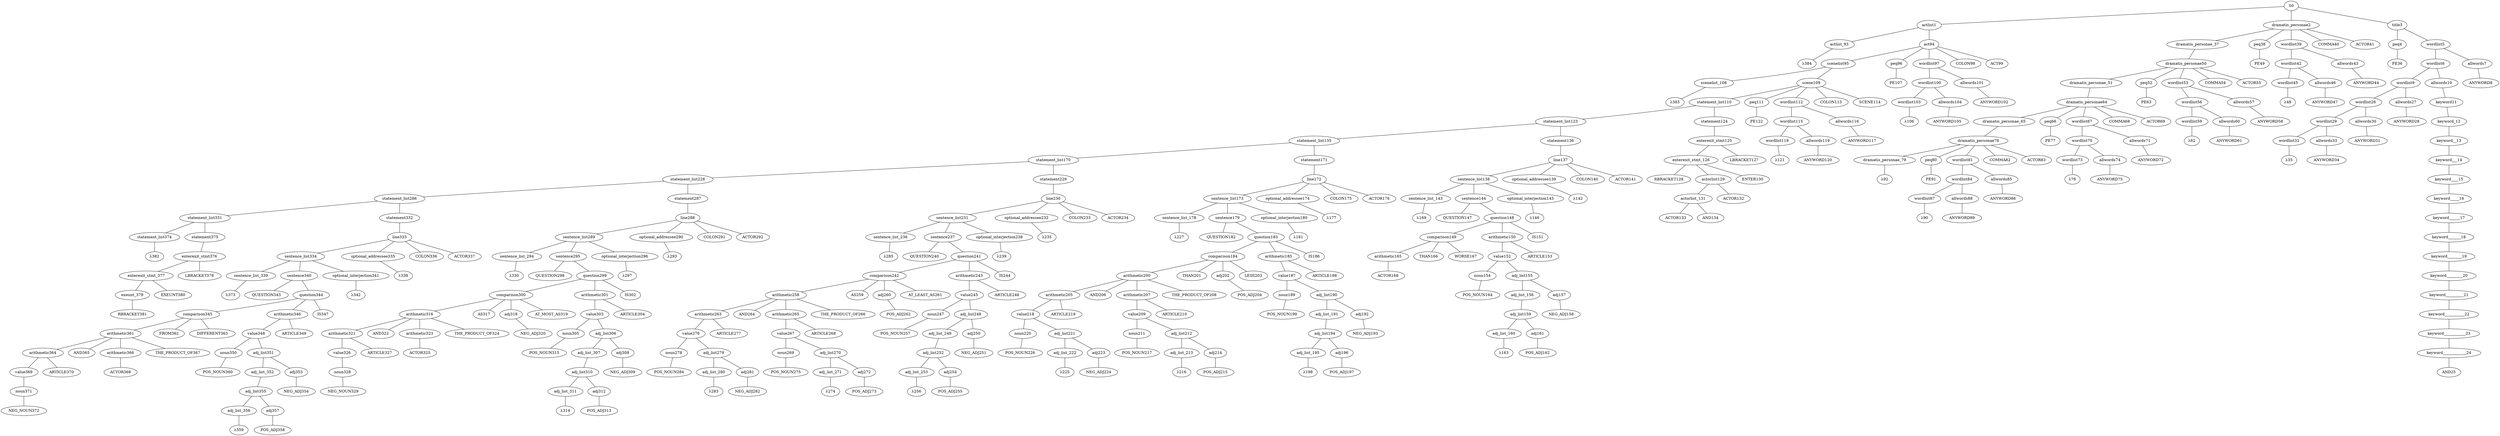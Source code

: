 strict graph {
	S0 -- actlist1
	S0 -- dramatis_personae2
	S0 -- title3

	title3 -- peq4
	title3 -- wordlist5

	wordlist5 -- wordlist6
	wordlist5 -- allwords7

	allwords7 -- ANYWORD8


	wordlist6 -- wordlist9
	wordlist6 -- allwords10

	allwords10 -- keyword11

	keyword11 -- keyword_12

	keyword_12 -- keyword__13

	keyword__13 -- keyword___14

	keyword___14 -- keyword____15

	keyword____15 -- keyword_____16

	keyword_____16 -- keyword______17

	keyword______17 -- keyword_______18

	keyword_______18 -- keyword________19

	keyword________19 -- keyword_________20

	keyword_________20 -- keyword__________21

	keyword__________21 -- keyword___________22

	keyword___________22 -- keyword____________23

	keyword____________23 -- keyword_____________24

	keyword_____________24 -- AND25


	wordlist9 -- wordlist26
	wordlist9 -- allwords27

	allwords27 -- ANYWORD28


	wordlist26 -- wordlist29
	wordlist26 -- allwords30

	allwords30 -- ANYWORD31


	wordlist29 -- wordlist32
	wordlist29 -- allwords33

	allwords33 -- ANYWORD34


	wordlist32 -- λ35

	peq4 -- PE36


	dramatis_personae2 -- dramatis_personae_37
	dramatis_personae2 -- peq38
	dramatis_personae2 -- wordlist39
	dramatis_personae2 -- COMMA40
	dramatis_personae2 -- ACTOR41



	wordlist39 -- wordlist42
	wordlist39 -- allwords43

	allwords43 -- ANYWORD44


	wordlist42 -- wordlist45
	wordlist42 -- allwords46

	allwords46 -- ANYWORD47


	wordlist45 -- λ48

	peq38 -- PE49


	dramatis_personae_37 -- dramatis_personae50

	dramatis_personae50 -- dramatis_personae_51
	dramatis_personae50 -- peq52
	dramatis_personae50 -- wordlist53
	dramatis_personae50 -- COMMA54
	dramatis_personae50 -- ACTOR55



	wordlist53 -- wordlist56
	wordlist53 -- allwords57

	allwords57 -- ANYWORD58


	wordlist56 -- wordlist59
	wordlist56 -- allwords60

	allwords60 -- ANYWORD61


	wordlist59 -- λ62

	peq52 -- PE63


	dramatis_personae_51 -- dramatis_personae64

	dramatis_personae64 -- dramatis_personae_65
	dramatis_personae64 -- peq66
	dramatis_personae64 -- wordlist67
	dramatis_personae64 -- COMMA68
	dramatis_personae64 -- ACTOR69



	wordlist67 -- wordlist70
	wordlist67 -- allwords71

	allwords71 -- ANYWORD72


	wordlist70 -- wordlist73
	wordlist70 -- allwords74

	allwords74 -- ANYWORD75


	wordlist73 -- λ76

	peq66 -- PE77


	dramatis_personae_65 -- dramatis_personae78

	dramatis_personae78 -- dramatis_personae_79
	dramatis_personae78 -- peq80
	dramatis_personae78 -- wordlist81
	dramatis_personae78 -- COMMA82
	dramatis_personae78 -- ACTOR83



	wordlist81 -- wordlist84
	wordlist81 -- allwords85

	allwords85 -- ANYWORD86


	wordlist84 -- wordlist87
	wordlist84 -- allwords88

	allwords88 -- ANYWORD89


	wordlist87 -- λ90

	peq80 -- PE91


	dramatis_personae_79 -- λ92

	actlist1 -- actlist_93
	actlist1 -- act94

	act94 -- scenelist95
	act94 -- peq96
	act94 -- wordlist97
	act94 -- COLON98
	act94 -- ACT99



	wordlist97 -- wordlist100
	wordlist97 -- allwords101

	allwords101 -- ANYWORD102


	wordlist100 -- wordlist103
	wordlist100 -- allwords104

	allwords104 -- ANYWORD105


	wordlist103 -- λ106

	peq96 -- PE107


	scenelist95 -- scenelist_108
	scenelist95 -- scene109

	scene109 -- statement_list110
	scene109 -- peq111
	scene109 -- wordlist112
	scene109 -- COLON113
	scene109 -- SCENE114



	wordlist112 -- wordlist115
	wordlist112 -- allwords116

	allwords116 -- ANYWORD117


	wordlist115 -- wordlist118
	wordlist115 -- allwords119

	allwords119 -- ANYWORD120


	wordlist118 -- λ121

	peq111 -- PE122


	statement_list110 -- statement_list123
	statement_list110 -- statement124

	statement124 -- enterexit_stmt125

	enterexit_stmt125 -- enterexit_stmt_126
	enterexit_stmt125 -- LBRACKET127


	enterexit_stmt_126 -- RBRACKET128
	enterexit_stmt_126 -- actorlist129
	enterexit_stmt_126 -- ENTER130


	actorlist129 -- actorlist_131
	actorlist129 -- ACTOR132


	actorlist_131 -- ACTOR133
	actorlist_131 -- AND134




	statement_list123 -- statement_list135
	statement_list123 -- statement136

	statement136 -- line137

	line137 -- sentence_list138
	line137 -- optional_addressee139
	line137 -- COLON140
	line137 -- ACTOR141



	optional_addressee139 -- λ142

	sentence_list138 -- sentence_list_143
	sentence_list138 -- sentence144
	sentence_list138 -- optional_interjection145

	optional_interjection145 -- λ146

	sentence144 -- QUESTION147
	sentence144 -- question148

	question148 -- comparison149
	question148 -- arithmetic150
	question148 -- IS151


	arithmetic150 -- value152
	arithmetic150 -- ARTICLE153


	value152 -- noun154
	value152 -- adj_list155

	adj_list155 -- adj_list_156
	adj_list155 -- adj157

	adj157 -- NEG_ADJ158


	adj_list_156 -- adj_list159

	adj_list159 -- adj_list_160
	adj_list159 -- adj161

	adj161 -- POS_ADJ162


	adj_list_160 -- λ163

	noun154 -- POS_NOUN164


	comparison149 -- arithmetic165
	comparison149 -- THAN166
	comparison149 -- WORSE167



	arithmetic165 -- ACTOR168



	sentence_list_143 -- λ169

	statement_list135 -- statement_list170
	statement_list135 -- statement171

	statement171 -- line172

	line172 -- sentence_list173
	line172 -- optional_addressee174
	line172 -- COLON175
	line172 -- ACTOR176



	optional_addressee174 -- λ177

	sentence_list173 -- sentence_list_178
	sentence_list173 -- sentence179
	sentence_list173 -- optional_interjection180

	optional_interjection180 -- λ181

	sentence179 -- QUESTION182
	sentence179 -- question183

	question183 -- comparison184
	question183 -- arithmetic185
	question183 -- IS186


	arithmetic185 -- value187
	arithmetic185 -- ARTICLE188


	value187 -- noun189
	value187 -- adj_list190

	adj_list190 -- adj_list_191
	adj_list190 -- adj192

	adj192 -- NEG_ADJ193


	adj_list_191 -- adj_list194

	adj_list194 -- adj_list_195
	adj_list194 -- adj196

	adj196 -- POS_ADJ197


	adj_list_195 -- λ198

	noun189 -- POS_NOUN199


	comparison184 -- arithmetic200
	comparison184 -- THAN201
	comparison184 -- adj202
	comparison184 -- LESS203


	adj202 -- POS_ADJ204



	arithmetic200 -- arithmetic205
	arithmetic200 -- AND206
	arithmetic200 -- arithmetic207
	arithmetic200 -- THE_PRODUCT_OF208


	arithmetic207 -- value209
	arithmetic207 -- ARTICLE210


	value209 -- noun211
	value209 -- adj_list212

	adj_list212 -- adj_list_213
	adj_list212 -- adj214

	adj214 -- POS_ADJ215


	adj_list_213 -- λ216

	noun211 -- POS_NOUN217



	arithmetic205 -- value218
	arithmetic205 -- ARTICLE219


	value218 -- noun220
	value218 -- adj_list221

	adj_list221 -- adj_list_222
	adj_list221 -- adj223

	adj223 -- NEG_ADJ224


	adj_list_222 -- λ225

	noun220 -- POS_NOUN226



	sentence_list_178 -- λ227

	statement_list170 -- statement_list228
	statement_list170 -- statement229

	statement229 -- line230

	line230 -- sentence_list231
	line230 -- optional_addressee232
	line230 -- COLON233
	line230 -- ACTOR234



	optional_addressee232 -- λ235

	sentence_list231 -- sentence_list_236
	sentence_list231 -- sentence237
	sentence_list231 -- optional_interjection238

	optional_interjection238 -- λ239

	sentence237 -- QUESTION240
	sentence237 -- question241

	question241 -- comparison242
	question241 -- arithmetic243
	question241 -- IS244


	arithmetic243 -- value245
	arithmetic243 -- ARTICLE246


	value245 -- noun247
	value245 -- adj_list248

	adj_list248 -- adj_list_249
	adj_list248 -- adj250

	adj250 -- NEG_ADJ251


	adj_list_249 -- adj_list252

	adj_list252 -- adj_list_253
	adj_list252 -- adj254

	adj254 -- POS_ADJ255


	adj_list_253 -- λ256

	noun247 -- POS_NOUN257


	comparison242 -- arithmetic258
	comparison242 -- AS259
	comparison242 -- adj260
	comparison242 -- AT_LEAST_AS261


	adj260 -- POS_ADJ262



	arithmetic258 -- arithmetic263
	arithmetic258 -- AND264
	arithmetic258 -- arithmetic265
	arithmetic258 -- THE_PRODUCT_OF266


	arithmetic265 -- value267
	arithmetic265 -- ARTICLE268


	value267 -- noun269
	value267 -- adj_list270

	adj_list270 -- adj_list_271
	adj_list270 -- adj272

	adj272 -- POS_ADJ273


	adj_list_271 -- λ274

	noun269 -- POS_NOUN275



	arithmetic263 -- value276
	arithmetic263 -- ARTICLE277


	value276 -- noun278
	value276 -- adj_list279

	adj_list279 -- adj_list_280
	adj_list279 -- adj281

	adj281 -- NEG_ADJ282


	adj_list_280 -- λ283

	noun278 -- POS_NOUN284



	sentence_list_236 -- λ285

	statement_list228 -- statement_list286
	statement_list228 -- statement287

	statement287 -- line288

	line288 -- sentence_list289
	line288 -- optional_addressee290
	line288 -- COLON291
	line288 -- ACTOR292



	optional_addressee290 -- λ293

	sentence_list289 -- sentence_list_294
	sentence_list289 -- sentence295
	sentence_list289 -- optional_interjection296

	optional_interjection296 -- λ297

	sentence295 -- QUESTION298
	sentence295 -- question299

	question299 -- comparison300
	question299 -- arithmetic301
	question299 -- IS302


	arithmetic301 -- value303
	arithmetic301 -- ARTICLE304


	value303 -- noun305
	value303 -- adj_list306

	adj_list306 -- adj_list_307
	adj_list306 -- adj308

	adj308 -- NEG_ADJ309


	adj_list_307 -- adj_list310

	adj_list310 -- adj_list_311
	adj_list310 -- adj312

	adj312 -- POS_ADJ313


	adj_list_311 -- λ314

	noun305 -- POS_NOUN315


	comparison300 -- arithmetic316
	comparison300 -- AS317
	comparison300 -- adj318
	comparison300 -- AT_MOST_AS319


	adj318 -- NEG_ADJ320



	arithmetic316 -- arithmetic321
	arithmetic316 -- AND322
	arithmetic316 -- arithmetic323
	arithmetic316 -- THE_PRODUCT_OF324


	arithmetic323 -- ACTOR325



	arithmetic321 -- value326
	arithmetic321 -- ARTICLE327


	value326 -- noun328

	noun328 -- NEG_NOUN329



	sentence_list_294 -- λ330

	statement_list286 -- statement_list331
	statement_list286 -- statement332

	statement332 -- line333

	line333 -- sentence_list334
	line333 -- optional_addressee335
	line333 -- COLON336
	line333 -- ACTOR337



	optional_addressee335 -- λ338

	sentence_list334 -- sentence_list_339
	sentence_list334 -- sentence340
	sentence_list334 -- optional_interjection341

	optional_interjection341 -- λ342

	sentence340 -- QUESTION343
	sentence340 -- question344

	question344 -- comparison345
	question344 -- arithmetic346
	question344 -- IS347


	arithmetic346 -- value348
	arithmetic346 -- ARTICLE349


	value348 -- noun350
	value348 -- adj_list351

	adj_list351 -- adj_list_352
	adj_list351 -- adj353

	adj353 -- NEG_ADJ354


	adj_list_352 -- adj_list355

	adj_list355 -- adj_list_356
	adj_list355 -- adj357

	adj357 -- POS_ADJ358


	adj_list_356 -- λ359

	noun350 -- POS_NOUN360


	comparison345 -- arithmetic361
	comparison345 -- FROM362
	comparison345 -- DIFFERENT363



	arithmetic361 -- arithmetic364
	arithmetic361 -- AND365
	arithmetic361 -- arithmetic366
	arithmetic361 -- THE_PRODUCT_OF367


	arithmetic366 -- ACTOR368



	arithmetic364 -- value369
	arithmetic364 -- ARTICLE370


	value369 -- noun371

	noun371 -- NEG_NOUN372



	sentence_list_339 -- λ373

	statement_list331 -- statement_list374
	statement_list331 -- statement375

	statement375 -- enterexit_stmt376

	enterexit_stmt376 -- enterexit_stmt_377
	enterexit_stmt376 -- LBRACKET378


	enterexit_stmt_377 -- exeunt_379
	enterexit_stmt_377 -- EXEUNT380


	exeunt_379 -- RBRACKET381


	statement_list374 -- λ382

	scenelist_108 -- λ383

	actlist_93 -- λ384


}